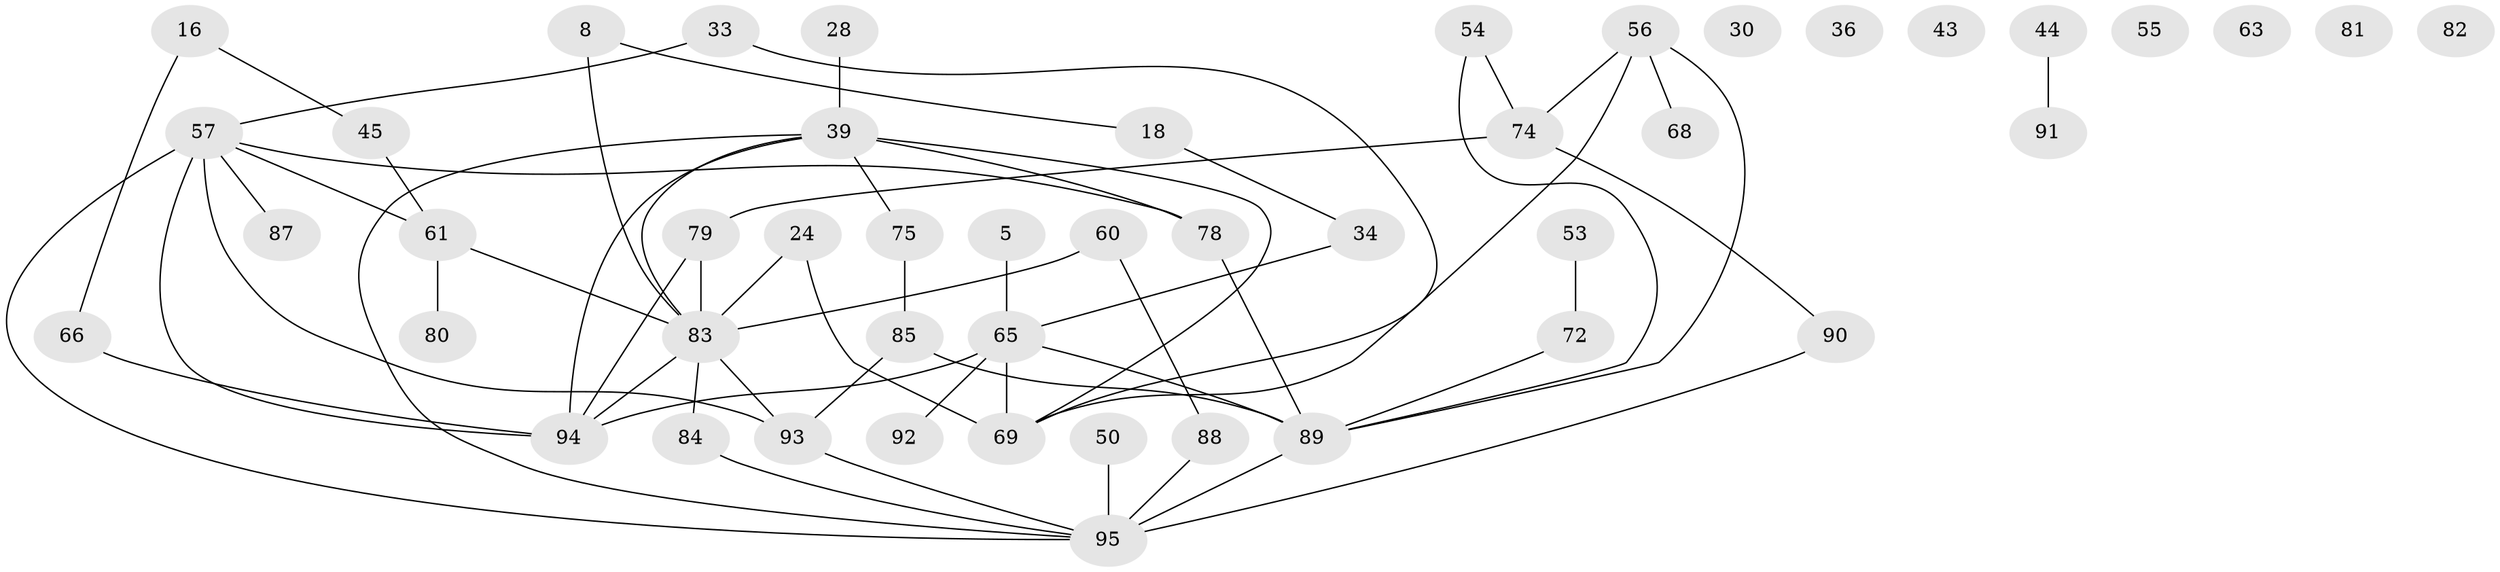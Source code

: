 // original degree distribution, {2: 0.25263157894736843, 3: 0.24210526315789474, 6: 0.042105263157894736, 1: 0.2, 4: 0.10526315789473684, 5: 0.08421052631578947, 0: 0.07368421052631578}
// Generated by graph-tools (version 1.1) at 2025/42/03/04/25 21:42:59]
// undirected, 47 vertices, 60 edges
graph export_dot {
graph [start="1"]
  node [color=gray90,style=filled];
  5;
  8;
  16;
  18;
  24;
  28;
  30;
  33;
  34;
  36;
  39 [super="+3"];
  43;
  44;
  45;
  50;
  53;
  54 [super="+22"];
  55;
  56;
  57 [super="+49"];
  60 [super="+12"];
  61;
  63;
  65 [super="+7+62"];
  66;
  68;
  69 [super="+9"];
  72;
  74;
  75 [super="+6"];
  78 [super="+14+70+64"];
  79;
  80 [super="+11"];
  81;
  82;
  83 [super="+71+41"];
  84 [super="+67"];
  85;
  87;
  88 [super="+47+46+1+48+52"];
  89 [super="+31+58+86"];
  90 [super="+21"];
  91;
  92;
  93 [super="+35"];
  94 [super="+19+27+10+20+73+76"];
  95 [super="+59+77"];
  5 -- 65;
  8 -- 18;
  8 -- 83;
  16 -- 45;
  16 -- 66;
  18 -- 34;
  24 -- 69;
  24 -- 83;
  28 -- 39;
  33 -- 69;
  33 -- 57;
  34 -- 65;
  39 -- 78;
  39 -- 95 [weight=2];
  39 -- 69 [weight=2];
  39 -- 75;
  39 -- 83;
  39 -- 94;
  44 -- 91;
  45 -- 61;
  50 -- 95 [weight=2];
  53 -- 72;
  54 -- 74;
  54 -- 89;
  56 -- 68;
  56 -- 74;
  56 -- 89;
  56 -- 69;
  57 -- 61;
  57 -- 93 [weight=2];
  57 -- 87;
  57 -- 95;
  57 -- 78;
  57 -- 94 [weight=2];
  60 -- 83;
  60 -- 88;
  61 -- 80 [weight=2];
  61 -- 83;
  65 -- 89 [weight=2];
  65 -- 92;
  65 -- 69;
  65 -- 94 [weight=2];
  66 -- 94;
  72 -- 89;
  74 -- 79;
  74 -- 90;
  75 -- 85;
  78 -- 89;
  79 -- 83 [weight=3];
  79 -- 94;
  83 -- 93 [weight=2];
  83 -- 84;
  83 -- 94;
  84 -- 95;
  85 -- 93;
  85 -- 89;
  88 -- 95;
  89 -- 95 [weight=2];
  90 -- 95;
  93 -- 95;
}

